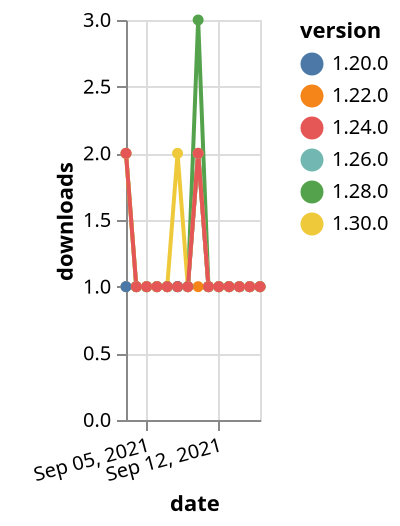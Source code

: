 {"$schema": "https://vega.github.io/schema/vega-lite/v5.json", "description": "A simple bar chart with embedded data.", "data": {"values": [{"date": "2021-09-03", "total": 173, "delta": 1, "version": "1.22.0"}, {"date": "2021-09-04", "total": 174, "delta": 1, "version": "1.22.0"}, {"date": "2021-09-05", "total": 175, "delta": 1, "version": "1.22.0"}, {"date": "2021-09-06", "total": 176, "delta": 1, "version": "1.22.0"}, {"date": "2021-09-07", "total": 177, "delta": 1, "version": "1.22.0"}, {"date": "2021-09-08", "total": 178, "delta": 1, "version": "1.22.0"}, {"date": "2021-09-09", "total": 179, "delta": 1, "version": "1.22.0"}, {"date": "2021-09-10", "total": 180, "delta": 1, "version": "1.22.0"}, {"date": "2021-09-11", "total": 181, "delta": 1, "version": "1.22.0"}, {"date": "2021-09-12", "total": 182, "delta": 1, "version": "1.22.0"}, {"date": "2021-09-13", "total": 183, "delta": 1, "version": "1.22.0"}, {"date": "2021-09-14", "total": 184, "delta": 1, "version": "1.22.0"}, {"date": "2021-09-15", "total": 185, "delta": 1, "version": "1.22.0"}, {"date": "2021-09-16", "total": 186, "delta": 1, "version": "1.22.0"}, {"date": "2021-09-03", "total": 155, "delta": 2, "version": "1.28.0"}, {"date": "2021-09-04", "total": 156, "delta": 1, "version": "1.28.0"}, {"date": "2021-09-05", "total": 157, "delta": 1, "version": "1.28.0"}, {"date": "2021-09-06", "total": 158, "delta": 1, "version": "1.28.0"}, {"date": "2021-09-07", "total": 159, "delta": 1, "version": "1.28.0"}, {"date": "2021-09-08", "total": 160, "delta": 1, "version": "1.28.0"}, {"date": "2021-09-09", "total": 161, "delta": 1, "version": "1.28.0"}, {"date": "2021-09-10", "total": 164, "delta": 3, "version": "1.28.0"}, {"date": "2021-09-11", "total": 165, "delta": 1, "version": "1.28.0"}, {"date": "2021-09-12", "total": 166, "delta": 1, "version": "1.28.0"}, {"date": "2021-09-13", "total": 167, "delta": 1, "version": "1.28.0"}, {"date": "2021-09-14", "total": 168, "delta": 1, "version": "1.28.0"}, {"date": "2021-09-15", "total": 169, "delta": 1, "version": "1.28.0"}, {"date": "2021-09-16", "total": 170, "delta": 1, "version": "1.28.0"}, {"date": "2021-09-03", "total": 139, "delta": 1, "version": "1.26.0"}, {"date": "2021-09-04", "total": 140, "delta": 1, "version": "1.26.0"}, {"date": "2021-09-05", "total": 141, "delta": 1, "version": "1.26.0"}, {"date": "2021-09-06", "total": 142, "delta": 1, "version": "1.26.0"}, {"date": "2021-09-07", "total": 143, "delta": 1, "version": "1.26.0"}, {"date": "2021-09-08", "total": 144, "delta": 1, "version": "1.26.0"}, {"date": "2021-09-09", "total": 145, "delta": 1, "version": "1.26.0"}, {"date": "2021-09-10", "total": 147, "delta": 2, "version": "1.26.0"}, {"date": "2021-09-11", "total": 148, "delta": 1, "version": "1.26.0"}, {"date": "2021-09-12", "total": 149, "delta": 1, "version": "1.26.0"}, {"date": "2021-09-13", "total": 150, "delta": 1, "version": "1.26.0"}, {"date": "2021-09-14", "total": 151, "delta": 1, "version": "1.26.0"}, {"date": "2021-09-15", "total": 152, "delta": 1, "version": "1.26.0"}, {"date": "2021-09-16", "total": 153, "delta": 1, "version": "1.26.0"}, {"date": "2021-09-03", "total": 206, "delta": 1, "version": "1.20.0"}, {"date": "2021-09-04", "total": 207, "delta": 1, "version": "1.20.0"}, {"date": "2021-09-05", "total": 208, "delta": 1, "version": "1.20.0"}, {"date": "2021-09-06", "total": 209, "delta": 1, "version": "1.20.0"}, {"date": "2021-09-07", "total": 210, "delta": 1, "version": "1.20.0"}, {"date": "2021-09-08", "total": 211, "delta": 1, "version": "1.20.0"}, {"date": "2021-09-09", "total": 212, "delta": 1, "version": "1.20.0"}, {"date": "2021-09-10", "total": 214, "delta": 2, "version": "1.20.0"}, {"date": "2021-09-11", "total": 215, "delta": 1, "version": "1.20.0"}, {"date": "2021-09-12", "total": 216, "delta": 1, "version": "1.20.0"}, {"date": "2021-09-13", "total": 217, "delta": 1, "version": "1.20.0"}, {"date": "2021-09-14", "total": 218, "delta": 1, "version": "1.20.0"}, {"date": "2021-09-15", "total": 219, "delta": 1, "version": "1.20.0"}, {"date": "2021-09-16", "total": 220, "delta": 1, "version": "1.20.0"}, {"date": "2021-09-03", "total": 115, "delta": 2, "version": "1.30.0"}, {"date": "2021-09-04", "total": 116, "delta": 1, "version": "1.30.0"}, {"date": "2021-09-05", "total": 117, "delta": 1, "version": "1.30.0"}, {"date": "2021-09-06", "total": 118, "delta": 1, "version": "1.30.0"}, {"date": "2021-09-07", "total": 119, "delta": 1, "version": "1.30.0"}, {"date": "2021-09-08", "total": 121, "delta": 2, "version": "1.30.0"}, {"date": "2021-09-09", "total": 122, "delta": 1, "version": "1.30.0"}, {"date": "2021-09-10", "total": 124, "delta": 2, "version": "1.30.0"}, {"date": "2021-09-11", "total": 125, "delta": 1, "version": "1.30.0"}, {"date": "2021-09-12", "total": 126, "delta": 1, "version": "1.30.0"}, {"date": "2021-09-13", "total": 127, "delta": 1, "version": "1.30.0"}, {"date": "2021-09-14", "total": 128, "delta": 1, "version": "1.30.0"}, {"date": "2021-09-15", "total": 129, "delta": 1, "version": "1.30.0"}, {"date": "2021-09-16", "total": 130, "delta": 1, "version": "1.30.0"}, {"date": "2021-09-03", "total": 164, "delta": 2, "version": "1.24.0"}, {"date": "2021-09-04", "total": 165, "delta": 1, "version": "1.24.0"}, {"date": "2021-09-05", "total": 166, "delta": 1, "version": "1.24.0"}, {"date": "2021-09-06", "total": 167, "delta": 1, "version": "1.24.0"}, {"date": "2021-09-07", "total": 168, "delta": 1, "version": "1.24.0"}, {"date": "2021-09-08", "total": 169, "delta": 1, "version": "1.24.0"}, {"date": "2021-09-09", "total": 170, "delta": 1, "version": "1.24.0"}, {"date": "2021-09-10", "total": 172, "delta": 2, "version": "1.24.0"}, {"date": "2021-09-11", "total": 173, "delta": 1, "version": "1.24.0"}, {"date": "2021-09-12", "total": 174, "delta": 1, "version": "1.24.0"}, {"date": "2021-09-13", "total": 175, "delta": 1, "version": "1.24.0"}, {"date": "2021-09-14", "total": 176, "delta": 1, "version": "1.24.0"}, {"date": "2021-09-15", "total": 177, "delta": 1, "version": "1.24.0"}, {"date": "2021-09-16", "total": 178, "delta": 1, "version": "1.24.0"}]}, "width": "container", "mark": {"type": "line", "point": {"filled": true}}, "encoding": {"x": {"field": "date", "type": "temporal", "timeUnit": "yearmonthdate", "title": "date", "axis": {"labelAngle": -15}}, "y": {"field": "delta", "type": "quantitative", "title": "downloads"}, "color": {"field": "version", "type": "nominal"}, "tooltip": {"field": "delta"}}}